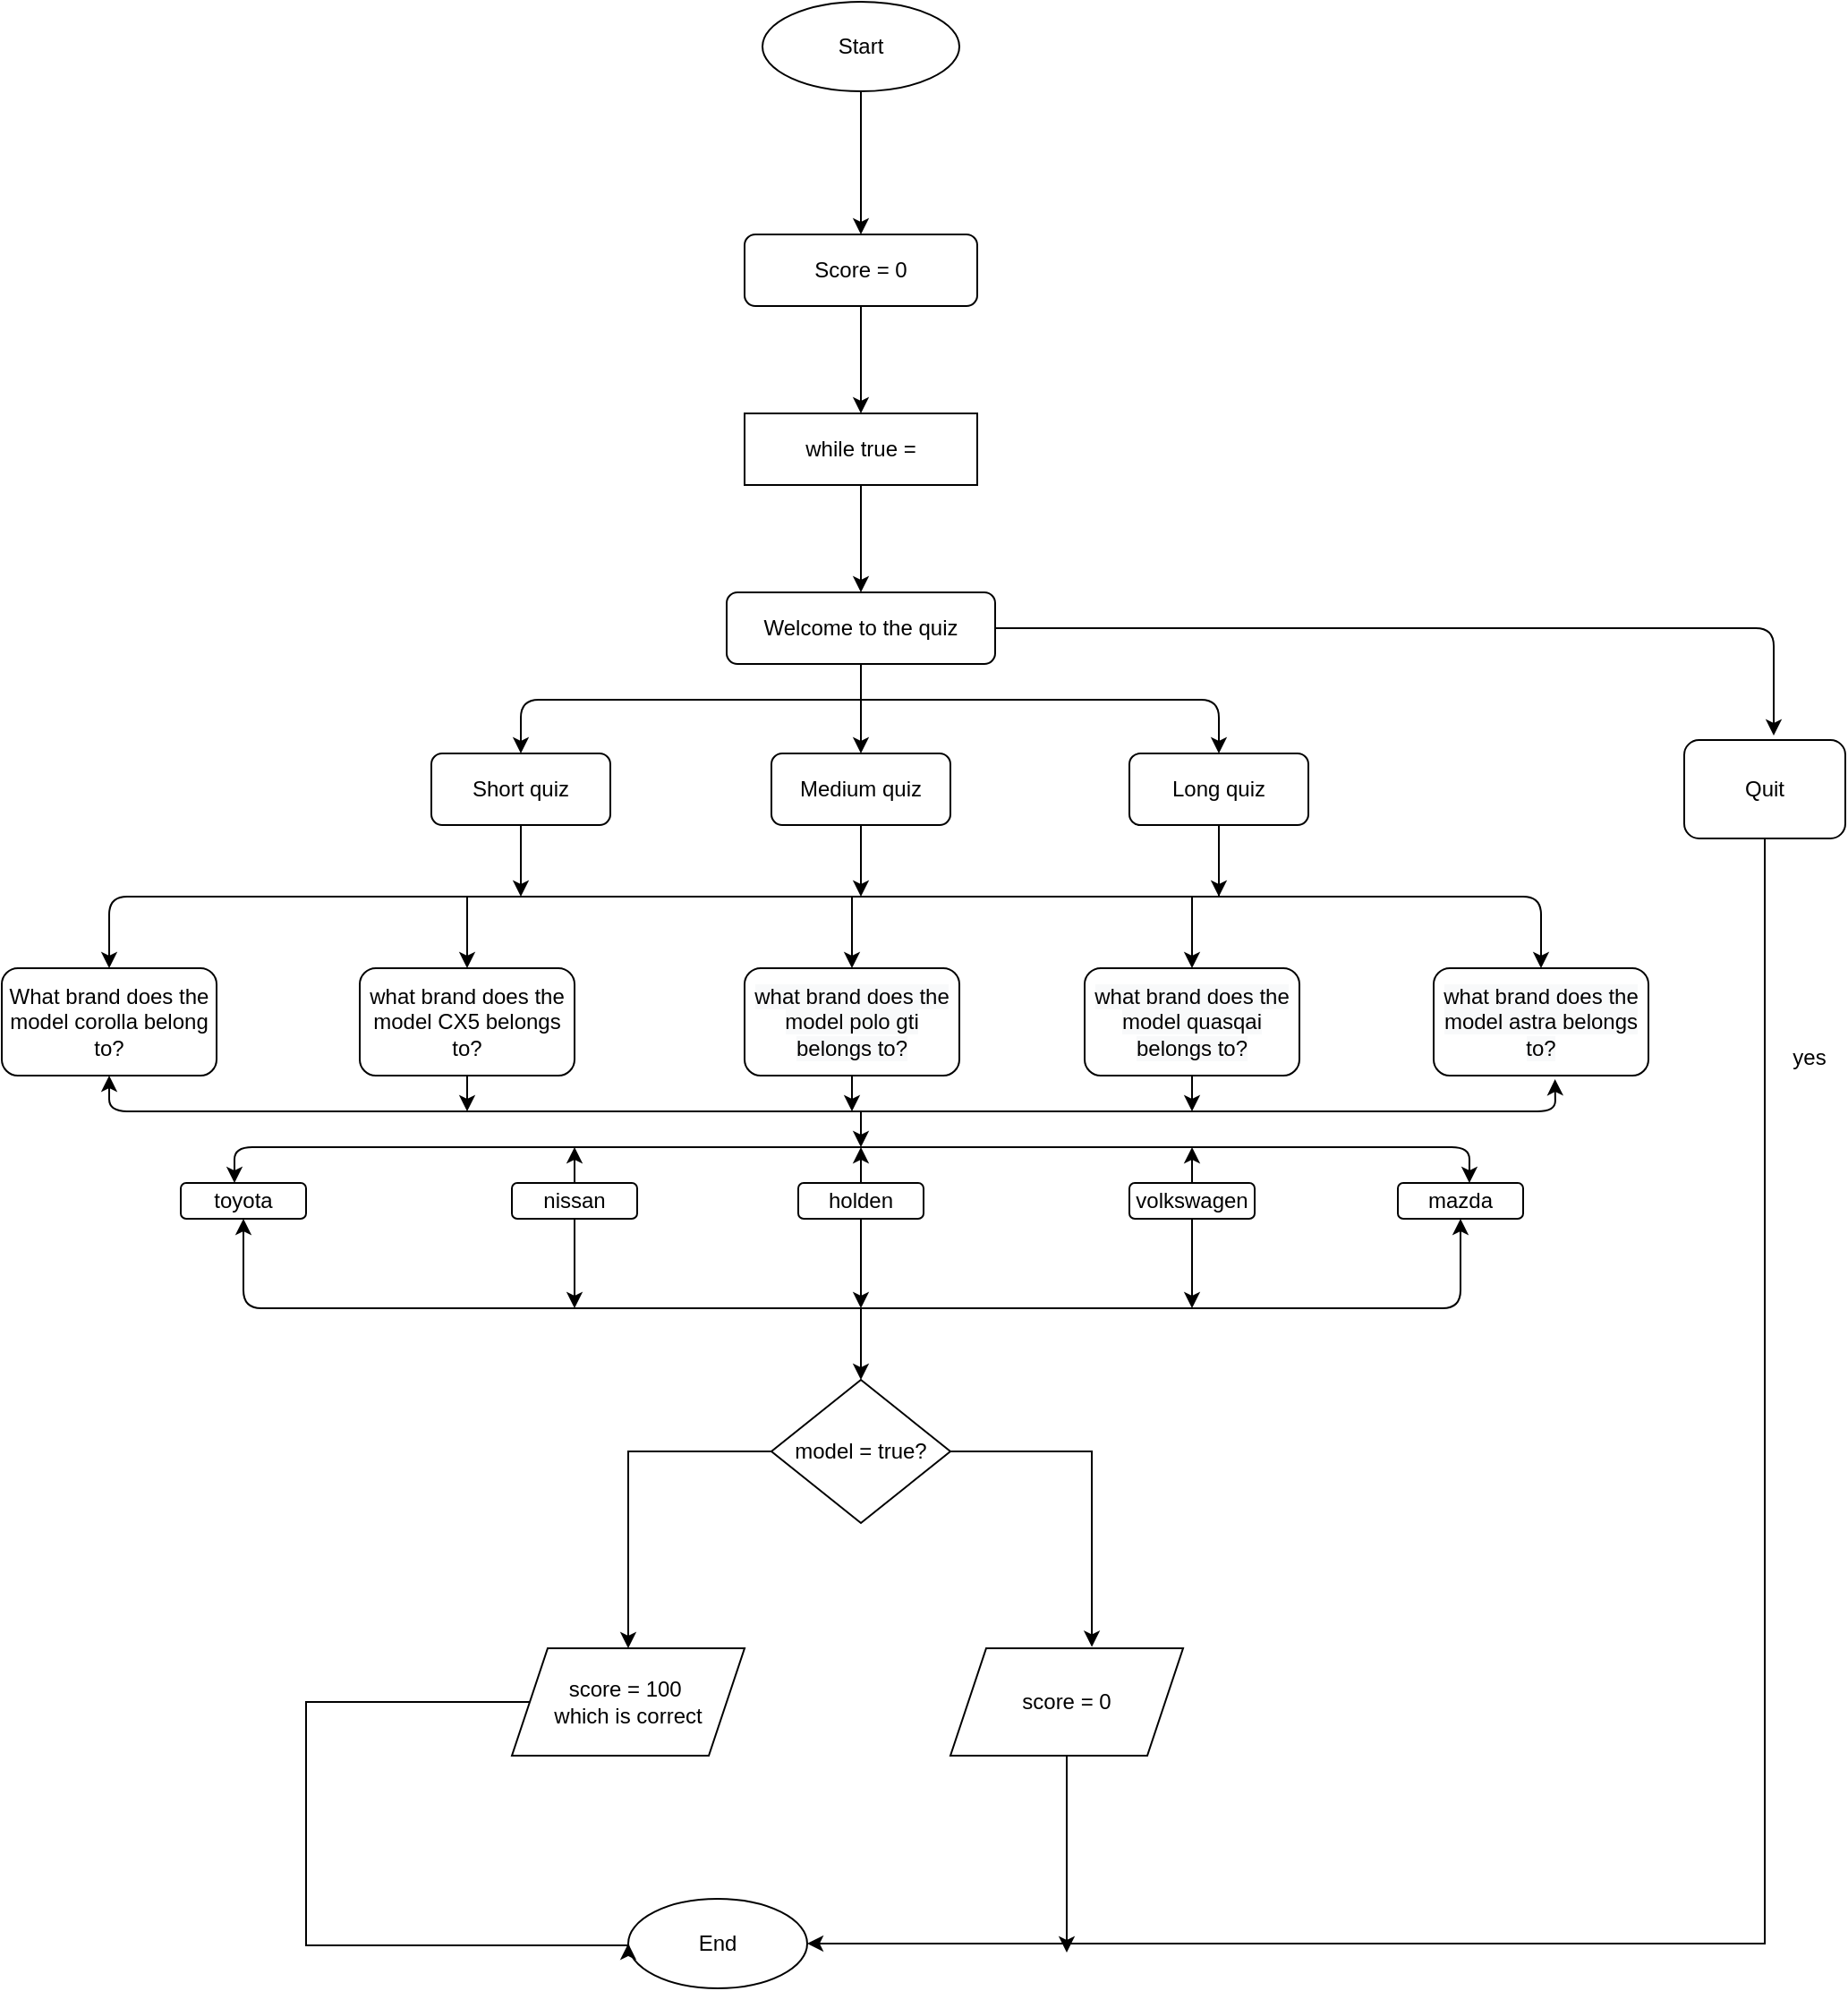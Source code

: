 <mxfile version="13.10.9" type="github">
  <diagram id="frVdyhJNklCl1zLrxLrN" name="Page-1">
    <mxGraphModel dx="2071" dy="1745" grid="1" gridSize="10" guides="1" tooltips="1" connect="1" arrows="1" fold="1" page="1" pageScale="1" pageWidth="850" pageHeight="1100" math="0" shadow="0">
      <root>
        <mxCell id="0" />
        <mxCell id="1" parent="0" />
        <mxCell id="5n-sFm86JBtZGQokuZy4-71" style="edgeStyle=orthogonalEdgeStyle;rounded=0;orthogonalLoop=1;jettySize=auto;html=1;" edge="1" parent="1" source="5n-sFm86JBtZGQokuZy4-1">
          <mxGeometry relative="1" as="geometry">
            <mxPoint x="360" y="260" as="targetPoint" />
          </mxGeometry>
        </mxCell>
        <mxCell id="5n-sFm86JBtZGQokuZy4-1" value="Medium quiz" style="rounded=1;whiteSpace=wrap;html=1;" vertex="1" parent="1">
          <mxGeometry x="310" y="180" width="100" height="40" as="geometry" />
        </mxCell>
        <mxCell id="5n-sFm86JBtZGQokuZy4-40" style="edgeStyle=orthogonalEdgeStyle;rounded=0;orthogonalLoop=1;jettySize=auto;html=1;entryX=0.5;entryY=0;entryDx=0;entryDy=0;" edge="1" parent="1" source="5n-sFm86JBtZGQokuZy4-3" target="5n-sFm86JBtZGQokuZy4-9">
          <mxGeometry relative="1" as="geometry" />
        </mxCell>
        <mxCell id="5n-sFm86JBtZGQokuZy4-3" value="while true =" style="rounded=0;whiteSpace=wrap;html=1;" vertex="1" parent="1">
          <mxGeometry x="295" y="-10" width="130" height="40" as="geometry" />
        </mxCell>
        <mxCell id="5n-sFm86JBtZGQokuZy4-100" style="edgeStyle=orthogonalEdgeStyle;rounded=0;orthogonalLoop=1;jettySize=auto;html=1;entryX=0.5;entryY=0;entryDx=0;entryDy=0;" edge="1" parent="1" source="5n-sFm86JBtZGQokuZy4-4" target="5n-sFm86JBtZGQokuZy4-12">
          <mxGeometry relative="1" as="geometry" />
        </mxCell>
        <mxCell id="5n-sFm86JBtZGQokuZy4-101" style="edgeStyle=orthogonalEdgeStyle;rounded=0;orthogonalLoop=1;jettySize=auto;html=1;entryX=0.608;entryY=-0.013;entryDx=0;entryDy=0;entryPerimeter=0;" edge="1" parent="1" source="5n-sFm86JBtZGQokuZy4-4" target="5n-sFm86JBtZGQokuZy4-31">
          <mxGeometry relative="1" as="geometry">
            <Array as="points">
              <mxPoint x="489" y="570" />
            </Array>
          </mxGeometry>
        </mxCell>
        <mxCell id="5n-sFm86JBtZGQokuZy4-4" value="model = true?" style="rhombus;whiteSpace=wrap;html=1;" vertex="1" parent="1">
          <mxGeometry x="310" y="530" width="100" height="80" as="geometry" />
        </mxCell>
        <mxCell id="5n-sFm86JBtZGQokuZy4-70" style="edgeStyle=orthogonalEdgeStyle;rounded=0;orthogonalLoop=1;jettySize=auto;html=1;" edge="1" parent="1" source="5n-sFm86JBtZGQokuZy4-5">
          <mxGeometry relative="1" as="geometry">
            <mxPoint x="170" y="260" as="targetPoint" />
          </mxGeometry>
        </mxCell>
        <mxCell id="5n-sFm86JBtZGQokuZy4-5" value="Short quiz" style="rounded=1;whiteSpace=wrap;html=1;" vertex="1" parent="1">
          <mxGeometry x="120" y="180" width="100" height="40" as="geometry" />
        </mxCell>
        <mxCell id="5n-sFm86JBtZGQokuZy4-38" style="edgeStyle=orthogonalEdgeStyle;rounded=0;orthogonalLoop=1;jettySize=auto;html=1;entryX=0.5;entryY=0;entryDx=0;entryDy=0;" edge="1" parent="1" source="5n-sFm86JBtZGQokuZy4-7" target="5n-sFm86JBtZGQokuZy4-13">
          <mxGeometry relative="1" as="geometry" />
        </mxCell>
        <mxCell id="5n-sFm86JBtZGQokuZy4-7" value="Start" style="ellipse;whiteSpace=wrap;html=1;" vertex="1" parent="1">
          <mxGeometry x="305" y="-240" width="110" height="50" as="geometry" />
        </mxCell>
        <mxCell id="5n-sFm86JBtZGQokuZy4-8" value="End&lt;br&gt;" style="ellipse;whiteSpace=wrap;html=1;" vertex="1" parent="1">
          <mxGeometry x="230" y="820" width="100" height="50" as="geometry" />
        </mxCell>
        <mxCell id="5n-sFm86JBtZGQokuZy4-59" style="edgeStyle=orthogonalEdgeStyle;rounded=0;orthogonalLoop=1;jettySize=auto;html=1;exitX=0.5;exitY=0;exitDx=0;exitDy=0;" edge="1" parent="1" source="5n-sFm86JBtZGQokuZy4-9">
          <mxGeometry relative="1" as="geometry">
            <mxPoint x="360" y="100" as="targetPoint" />
          </mxGeometry>
        </mxCell>
        <mxCell id="5n-sFm86JBtZGQokuZy4-63" style="edgeStyle=orthogonalEdgeStyle;rounded=0;orthogonalLoop=1;jettySize=auto;html=1;entryX=0.5;entryY=0;entryDx=0;entryDy=0;" edge="1" parent="1" source="5n-sFm86JBtZGQokuZy4-9" target="5n-sFm86JBtZGQokuZy4-1">
          <mxGeometry relative="1" as="geometry" />
        </mxCell>
        <mxCell id="5n-sFm86JBtZGQokuZy4-9" value="Welcome to the quiz&lt;br&gt;" style="rounded=1;whiteSpace=wrap;html=1;" vertex="1" parent="1">
          <mxGeometry x="285" y="90" width="150" height="40" as="geometry" />
        </mxCell>
        <mxCell id="5n-sFm86JBtZGQokuZy4-55" style="edgeStyle=orthogonalEdgeStyle;rounded=0;orthogonalLoop=1;jettySize=auto;html=1;entryX=1;entryY=0.5;entryDx=0;entryDy=0;" edge="1" parent="1" source="5n-sFm86JBtZGQokuZy4-11" target="5n-sFm86JBtZGQokuZy4-8">
          <mxGeometry relative="1" as="geometry">
            <Array as="points">
              <mxPoint x="865" y="845" />
            </Array>
          </mxGeometry>
        </mxCell>
        <mxCell id="5n-sFm86JBtZGQokuZy4-11" value="Quit" style="rounded=1;whiteSpace=wrap;html=1;" vertex="1" parent="1">
          <mxGeometry x="820" y="172.5" width="90" height="55" as="geometry" />
        </mxCell>
        <mxCell id="5n-sFm86JBtZGQokuZy4-102" style="edgeStyle=orthogonalEdgeStyle;rounded=0;orthogonalLoop=1;jettySize=auto;html=1;entryX=0;entryY=0.5;entryDx=0;entryDy=0;" edge="1" parent="1" source="5n-sFm86JBtZGQokuZy4-12" target="5n-sFm86JBtZGQokuZy4-8">
          <mxGeometry relative="1" as="geometry">
            <Array as="points">
              <mxPoint x="50" y="710" />
              <mxPoint x="50" y="846" />
            </Array>
          </mxGeometry>
        </mxCell>
        <mxCell id="5n-sFm86JBtZGQokuZy4-12" value="score = 100&amp;nbsp;&lt;br&gt;which is correct&lt;br&gt;" style="shape=parallelogram;perimeter=parallelogramPerimeter;whiteSpace=wrap;html=1;fixedSize=1;" vertex="1" parent="1">
          <mxGeometry x="165" y="680" width="130" height="60" as="geometry" />
        </mxCell>
        <mxCell id="5n-sFm86JBtZGQokuZy4-39" style="edgeStyle=orthogonalEdgeStyle;rounded=0;orthogonalLoop=1;jettySize=auto;html=1;entryX=0.5;entryY=0;entryDx=0;entryDy=0;" edge="1" parent="1" source="5n-sFm86JBtZGQokuZy4-13" target="5n-sFm86JBtZGQokuZy4-3">
          <mxGeometry relative="1" as="geometry" />
        </mxCell>
        <mxCell id="5n-sFm86JBtZGQokuZy4-13" value="Score = 0" style="rounded=1;whiteSpace=wrap;html=1;" vertex="1" parent="1">
          <mxGeometry x="295" y="-110" width="130" height="40" as="geometry" />
        </mxCell>
        <mxCell id="5n-sFm86JBtZGQokuZy4-14" value="What brand does the model corolla belong to?" style="rounded=1;whiteSpace=wrap;html=1;" vertex="1" parent="1">
          <mxGeometry x="-120" y="300" width="120" height="60" as="geometry" />
        </mxCell>
        <mxCell id="5n-sFm86JBtZGQokuZy4-18" value="toyota" style="rounded=1;whiteSpace=wrap;html=1;" vertex="1" parent="1">
          <mxGeometry x="-20" y="420" width="70" height="20" as="geometry" />
        </mxCell>
        <mxCell id="5n-sFm86JBtZGQokuZy4-92" style="edgeStyle=orthogonalEdgeStyle;rounded=0;orthogonalLoop=1;jettySize=auto;html=1;" edge="1" parent="1" source="5n-sFm86JBtZGQokuZy4-21">
          <mxGeometry relative="1" as="geometry">
            <mxPoint x="360" y="400" as="targetPoint" />
          </mxGeometry>
        </mxCell>
        <mxCell id="5n-sFm86JBtZGQokuZy4-96" style="edgeStyle=orthogonalEdgeStyle;rounded=0;orthogonalLoop=1;jettySize=auto;html=1;" edge="1" parent="1" source="5n-sFm86JBtZGQokuZy4-21">
          <mxGeometry relative="1" as="geometry">
            <mxPoint x="360" y="490" as="targetPoint" />
          </mxGeometry>
        </mxCell>
        <mxCell id="5n-sFm86JBtZGQokuZy4-21" value="holden" style="rounded=1;whiteSpace=wrap;html=1;" vertex="1" parent="1">
          <mxGeometry x="325" y="420" width="70" height="20" as="geometry" />
        </mxCell>
        <mxCell id="5n-sFm86JBtZGQokuZy4-22" value="mazda" style="rounded=1;whiteSpace=wrap;html=1;" vertex="1" parent="1">
          <mxGeometry x="660" y="420" width="70" height="20" as="geometry" />
        </mxCell>
        <mxCell id="5n-sFm86JBtZGQokuZy4-91" style="edgeStyle=orthogonalEdgeStyle;rounded=0;orthogonalLoop=1;jettySize=auto;html=1;" edge="1" parent="1" source="5n-sFm86JBtZGQokuZy4-23">
          <mxGeometry relative="1" as="geometry">
            <mxPoint x="200" y="400" as="targetPoint" />
          </mxGeometry>
        </mxCell>
        <mxCell id="5n-sFm86JBtZGQokuZy4-95" style="edgeStyle=orthogonalEdgeStyle;rounded=0;orthogonalLoop=1;jettySize=auto;html=1;" edge="1" parent="1" source="5n-sFm86JBtZGQokuZy4-23">
          <mxGeometry relative="1" as="geometry">
            <mxPoint x="200" y="490" as="targetPoint" />
          </mxGeometry>
        </mxCell>
        <mxCell id="5n-sFm86JBtZGQokuZy4-23" value="nissan" style="rounded=1;whiteSpace=wrap;html=1;" vertex="1" parent="1">
          <mxGeometry x="165" y="420" width="70" height="20" as="geometry" />
        </mxCell>
        <mxCell id="5n-sFm86JBtZGQokuZy4-103" style="edgeStyle=orthogonalEdgeStyle;rounded=0;orthogonalLoop=1;jettySize=auto;html=1;" edge="1" parent="1" source="5n-sFm86JBtZGQokuZy4-31">
          <mxGeometry relative="1" as="geometry">
            <mxPoint x="475" y="850" as="targetPoint" />
          </mxGeometry>
        </mxCell>
        <mxCell id="5n-sFm86JBtZGQokuZy4-31" value="score = 0" style="shape=parallelogram;perimeter=parallelogramPerimeter;whiteSpace=wrap;html=1;fixedSize=1;" vertex="1" parent="1">
          <mxGeometry x="410" y="680" width="130" height="60" as="geometry" />
        </mxCell>
        <mxCell id="5n-sFm86JBtZGQokuZy4-89" style="edgeStyle=orthogonalEdgeStyle;rounded=0;orthogonalLoop=1;jettySize=auto;html=1;" edge="1" parent="1" source="5n-sFm86JBtZGQokuZy4-32">
          <mxGeometry relative="1" as="geometry">
            <mxPoint x="140" y="380" as="targetPoint" />
          </mxGeometry>
        </mxCell>
        <mxCell id="5n-sFm86JBtZGQokuZy4-32" value="what brand does the model CX5 belongs to?" style="rounded=1;whiteSpace=wrap;html=1;" vertex="1" parent="1">
          <mxGeometry x="80" y="300" width="120" height="60" as="geometry" />
        </mxCell>
        <mxCell id="5n-sFm86JBtZGQokuZy4-88" style="edgeStyle=orthogonalEdgeStyle;rounded=0;orthogonalLoop=1;jettySize=auto;html=1;" edge="1" parent="1" source="5n-sFm86JBtZGQokuZy4-34">
          <mxGeometry relative="1" as="geometry">
            <mxPoint x="545" y="380" as="targetPoint" />
          </mxGeometry>
        </mxCell>
        <mxCell id="5n-sFm86JBtZGQokuZy4-34" value="&lt;span style=&quot;color: rgb(0 , 0 , 0) ; font-family: &amp;#34;helvetica&amp;#34; ; font-size: 12px ; font-style: normal ; font-weight: 400 ; letter-spacing: normal ; text-align: center ; text-indent: 0px ; text-transform: none ; word-spacing: 0px ; background-color: rgb(248 , 249 , 250) ; display: inline ; float: none&quot;&gt;what brand does the model quasqai belongs to?&lt;/span&gt;" style="rounded=1;whiteSpace=wrap;html=1;" vertex="1" parent="1">
          <mxGeometry x="485" y="300" width="120" height="60" as="geometry" />
        </mxCell>
        <mxCell id="5n-sFm86JBtZGQokuZy4-87" style="edgeStyle=orthogonalEdgeStyle;rounded=0;orthogonalLoop=1;jettySize=auto;html=1;" edge="1" parent="1" source="5n-sFm86JBtZGQokuZy4-35">
          <mxGeometry relative="1" as="geometry">
            <mxPoint x="355" y="380" as="targetPoint" />
          </mxGeometry>
        </mxCell>
        <mxCell id="5n-sFm86JBtZGQokuZy4-35" value="&lt;span style=&quot;color: rgb(0 , 0 , 0) ; font-family: &amp;#34;helvetica&amp;#34; ; font-size: 12px ; font-style: normal ; font-weight: 400 ; letter-spacing: normal ; text-align: center ; text-indent: 0px ; text-transform: none ; word-spacing: 0px ; background-color: rgb(248 , 249 , 250) ; display: inline ; float: none&quot;&gt;what brand does the model polo gti belongs to?&lt;/span&gt;" style="rounded=1;whiteSpace=wrap;html=1;" vertex="1" parent="1">
          <mxGeometry x="295" y="300" width="120" height="60" as="geometry" />
        </mxCell>
        <mxCell id="5n-sFm86JBtZGQokuZy4-36" value="&lt;span style=&quot;color: rgb(0 , 0 , 0) ; font-family: &amp;#34;helvetica&amp;#34; ; font-size: 12px ; font-style: normal ; font-weight: 400 ; letter-spacing: normal ; text-align: center ; text-indent: 0px ; text-transform: none ; word-spacing: 0px ; background-color: rgb(248 , 249 , 250) ; display: inline ; float: none&quot;&gt;what brand does the model astra belongs to?&lt;/span&gt;" style="rounded=1;whiteSpace=wrap;html=1;" vertex="1" parent="1">
          <mxGeometry x="680" y="300" width="120" height="60" as="geometry" />
        </mxCell>
        <mxCell id="5n-sFm86JBtZGQokuZy4-37" style="edgeStyle=orthogonalEdgeStyle;rounded=0;orthogonalLoop=1;jettySize=auto;html=1;exitX=0.5;exitY=1;exitDx=0;exitDy=0;" edge="1" parent="1" source="5n-sFm86JBtZGQokuZy4-9" target="5n-sFm86JBtZGQokuZy4-9">
          <mxGeometry relative="1" as="geometry" />
        </mxCell>
        <mxCell id="5n-sFm86JBtZGQokuZy4-72" style="edgeStyle=orthogonalEdgeStyle;rounded=0;orthogonalLoop=1;jettySize=auto;html=1;" edge="1" parent="1" source="5n-sFm86JBtZGQokuZy4-51">
          <mxGeometry relative="1" as="geometry">
            <mxPoint x="560" y="260" as="targetPoint" />
          </mxGeometry>
        </mxCell>
        <mxCell id="5n-sFm86JBtZGQokuZy4-80" value="" style="edgeStyle=orthogonalEdgeStyle;rounded=0;orthogonalLoop=1;jettySize=auto;html=1;" edge="1" parent="1" source="5n-sFm86JBtZGQokuZy4-51" target="5n-sFm86JBtZGQokuZy4-34">
          <mxGeometry relative="1" as="geometry" />
        </mxCell>
        <mxCell id="5n-sFm86JBtZGQokuZy4-51" value="Long quiz" style="rounded=1;whiteSpace=wrap;html=1;" vertex="1" parent="1">
          <mxGeometry x="510" y="180" width="100" height="40" as="geometry" />
        </mxCell>
        <mxCell id="5n-sFm86JBtZGQokuZy4-57" value="yes" style="text;html=1;strokeColor=none;fillColor=none;align=center;verticalAlign=middle;whiteSpace=wrap;rounded=0;" vertex="1" parent="1">
          <mxGeometry x="870" y="340" width="40" height="20" as="geometry" />
        </mxCell>
        <mxCell id="5n-sFm86JBtZGQokuZy4-61" style="edgeStyle=orthogonalEdgeStyle;rounded=0;orthogonalLoop=1;jettySize=auto;html=1;exitX=0.5;exitY=1;exitDx=0;exitDy=0;" edge="1" parent="1">
          <mxGeometry relative="1" as="geometry">
            <mxPoint x="550" y="440" as="sourcePoint" />
            <mxPoint x="550" y="440" as="targetPoint" />
          </mxGeometry>
        </mxCell>
        <mxCell id="5n-sFm86JBtZGQokuZy4-65" value="" style="endArrow=classic;html=1;entryX=0.5;entryY=0;entryDx=0;entryDy=0;" edge="1" parent="1" target="5n-sFm86JBtZGQokuZy4-5">
          <mxGeometry width="50" height="50" relative="1" as="geometry">
            <mxPoint x="360" y="150" as="sourcePoint" />
            <mxPoint x="220" y="100" as="targetPoint" />
            <Array as="points">
              <mxPoint x="170" y="150" />
            </Array>
          </mxGeometry>
        </mxCell>
        <mxCell id="5n-sFm86JBtZGQokuZy4-66" value="" style="endArrow=classic;html=1;entryX=0.5;entryY=0;entryDx=0;entryDy=0;" edge="1" parent="1" target="5n-sFm86JBtZGQokuZy4-51">
          <mxGeometry width="50" height="50" relative="1" as="geometry">
            <mxPoint x="360" y="150" as="sourcePoint" />
            <mxPoint x="560" y="150" as="targetPoint" />
            <Array as="points">
              <mxPoint x="560" y="150" />
            </Array>
          </mxGeometry>
        </mxCell>
        <mxCell id="5n-sFm86JBtZGQokuZy4-67" value="" style="endArrow=classic;html=1;" edge="1" parent="1">
          <mxGeometry width="50" height="50" relative="1" as="geometry">
            <mxPoint x="435" y="110" as="sourcePoint" />
            <mxPoint x="870" y="170" as="targetPoint" />
            <Array as="points">
              <mxPoint x="870" y="110" />
            </Array>
          </mxGeometry>
        </mxCell>
        <mxCell id="5n-sFm86JBtZGQokuZy4-68" value="" style="endArrow=classic;startArrow=classic;html=1;entryX=0.5;entryY=0;entryDx=0;entryDy=0;exitX=0.5;exitY=0;exitDx=0;exitDy=0;" edge="1" parent="1" source="5n-sFm86JBtZGQokuZy4-14" target="5n-sFm86JBtZGQokuZy4-36">
          <mxGeometry width="50" height="50" relative="1" as="geometry">
            <mxPoint x="-70" y="280" as="sourcePoint" />
            <mxPoint x="750" y="280" as="targetPoint" />
            <Array as="points">
              <mxPoint x="-60" y="260" />
              <mxPoint x="740" y="260" />
            </Array>
          </mxGeometry>
        </mxCell>
        <mxCell id="5n-sFm86JBtZGQokuZy4-77" value="" style="endArrow=classic;html=1;entryX=0.5;entryY=0;entryDx=0;entryDy=0;" edge="1" parent="1" target="5n-sFm86JBtZGQokuZy4-32">
          <mxGeometry width="50" height="50" relative="1" as="geometry">
            <mxPoint x="140" y="260" as="sourcePoint" />
            <mxPoint x="190" y="210" as="targetPoint" />
          </mxGeometry>
        </mxCell>
        <mxCell id="5n-sFm86JBtZGQokuZy4-78" value="" style="endArrow=classic;html=1;entryX=0.5;entryY=0;entryDx=0;entryDy=0;" edge="1" parent="1" target="5n-sFm86JBtZGQokuZy4-35">
          <mxGeometry width="50" height="50" relative="1" as="geometry">
            <mxPoint x="355" y="260" as="sourcePoint" />
            <mxPoint x="410" y="210" as="targetPoint" />
          </mxGeometry>
        </mxCell>
        <mxCell id="5n-sFm86JBtZGQokuZy4-93" style="edgeStyle=orthogonalEdgeStyle;rounded=0;orthogonalLoop=1;jettySize=auto;html=1;" edge="1" parent="1" source="5n-sFm86JBtZGQokuZy4-81">
          <mxGeometry relative="1" as="geometry">
            <mxPoint x="545" y="400" as="targetPoint" />
          </mxGeometry>
        </mxCell>
        <mxCell id="5n-sFm86JBtZGQokuZy4-97" style="edgeStyle=orthogonalEdgeStyle;rounded=0;orthogonalLoop=1;jettySize=auto;html=1;" edge="1" parent="1" source="5n-sFm86JBtZGQokuZy4-81">
          <mxGeometry relative="1" as="geometry">
            <mxPoint x="545" y="490" as="targetPoint" />
          </mxGeometry>
        </mxCell>
        <mxCell id="5n-sFm86JBtZGQokuZy4-81" value="volkswagen" style="rounded=1;whiteSpace=wrap;html=1;" vertex="1" parent="1">
          <mxGeometry x="510" y="420" width="70" height="20" as="geometry" />
        </mxCell>
        <mxCell id="5n-sFm86JBtZGQokuZy4-82" value="" style="endArrow=classic;startArrow=classic;html=1;entryX=0.571;entryY=0;entryDx=0;entryDy=0;entryPerimeter=0;" edge="1" parent="1" target="5n-sFm86JBtZGQokuZy4-22">
          <mxGeometry width="50" height="50" relative="1" as="geometry">
            <mxPoint x="10" y="420" as="sourcePoint" />
            <mxPoint x="700" y="410" as="targetPoint" />
            <Array as="points">
              <mxPoint x="10" y="400" />
              <mxPoint x="700" y="400" />
            </Array>
          </mxGeometry>
        </mxCell>
        <mxCell id="5n-sFm86JBtZGQokuZy4-85" value="" style="endArrow=classic;startArrow=classic;html=1;entryX=0.565;entryY=1.034;entryDx=0;entryDy=0;entryPerimeter=0;exitX=0.5;exitY=1;exitDx=0;exitDy=0;" edge="1" parent="1" source="5n-sFm86JBtZGQokuZy4-14" target="5n-sFm86JBtZGQokuZy4-36">
          <mxGeometry width="50" height="50" relative="1" as="geometry">
            <mxPoint x="-60" y="390" as="sourcePoint" />
            <mxPoint x="750" y="390" as="targetPoint" />
            <Array as="points">
              <mxPoint x="-60" y="380" />
              <mxPoint x="748" y="380" />
            </Array>
          </mxGeometry>
        </mxCell>
        <mxCell id="5n-sFm86JBtZGQokuZy4-90" value="" style="endArrow=classic;html=1;" edge="1" parent="1">
          <mxGeometry width="50" height="50" relative="1" as="geometry">
            <mxPoint x="360" y="380" as="sourcePoint" />
            <mxPoint x="360" y="400" as="targetPoint" />
          </mxGeometry>
        </mxCell>
        <mxCell id="5n-sFm86JBtZGQokuZy4-94" value="" style="endArrow=classic;startArrow=classic;html=1;exitX=0.5;exitY=1;exitDx=0;exitDy=0;entryX=0.5;entryY=1;entryDx=0;entryDy=0;" edge="1" parent="1" source="5n-sFm86JBtZGQokuZy4-18" target="5n-sFm86JBtZGQokuZy4-22">
          <mxGeometry width="50" height="50" relative="1" as="geometry">
            <mxPoint x="380" y="520" as="sourcePoint" />
            <mxPoint x="430" y="470" as="targetPoint" />
            <Array as="points">
              <mxPoint x="15" y="490" />
              <mxPoint x="695" y="490" />
            </Array>
          </mxGeometry>
        </mxCell>
        <mxCell id="5n-sFm86JBtZGQokuZy4-99" value="" style="endArrow=classic;html=1;entryX=0.5;entryY=0;entryDx=0;entryDy=0;" edge="1" parent="1" target="5n-sFm86JBtZGQokuZy4-4">
          <mxGeometry width="50" height="50" relative="1" as="geometry">
            <mxPoint x="360" y="490" as="sourcePoint" />
            <mxPoint x="430" y="470" as="targetPoint" />
          </mxGeometry>
        </mxCell>
      </root>
    </mxGraphModel>
  </diagram>
</mxfile>
